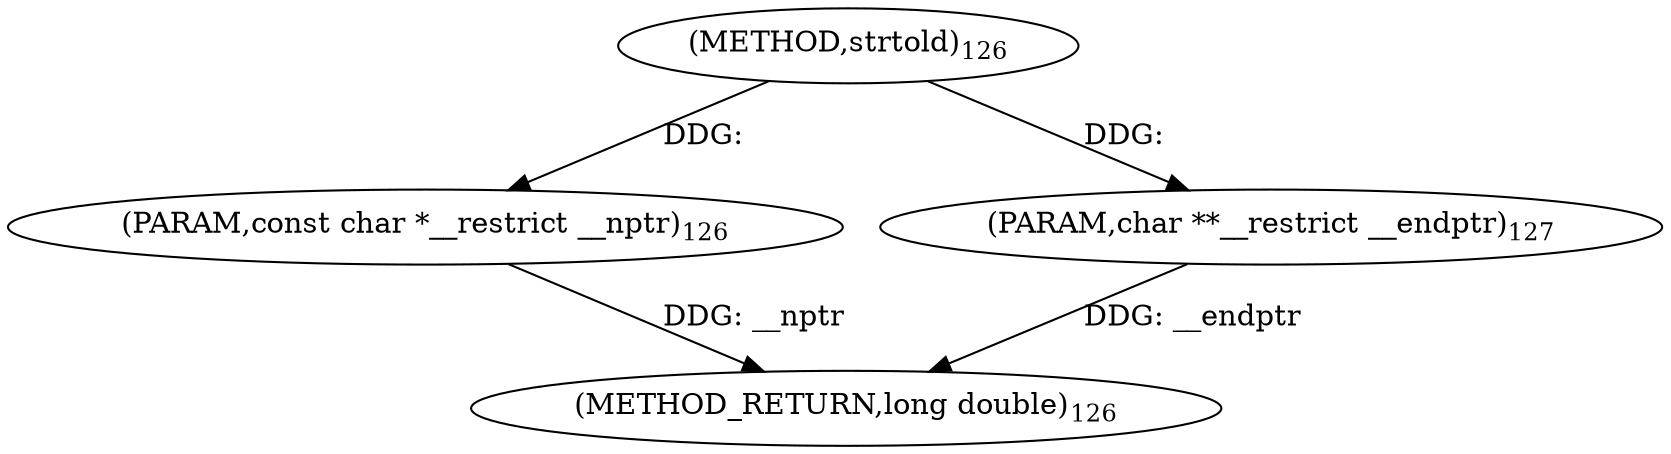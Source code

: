 digraph "strtold" {  
"45357" [label = <(METHOD,strtold)<SUB>126</SUB>> ]
"45360" [label = <(METHOD_RETURN,long double)<SUB>126</SUB>> ]
"45358" [label = <(PARAM,const char *__restrict __nptr)<SUB>126</SUB>> ]
"45359" [label = <(PARAM,char **__restrict __endptr)<SUB>127</SUB>> ]
  "45358" -> "45360"  [ label = "DDG: __nptr"] 
  "45359" -> "45360"  [ label = "DDG: __endptr"] 
  "45357" -> "45358"  [ label = "DDG: "] 
  "45357" -> "45359"  [ label = "DDG: "] 
}

